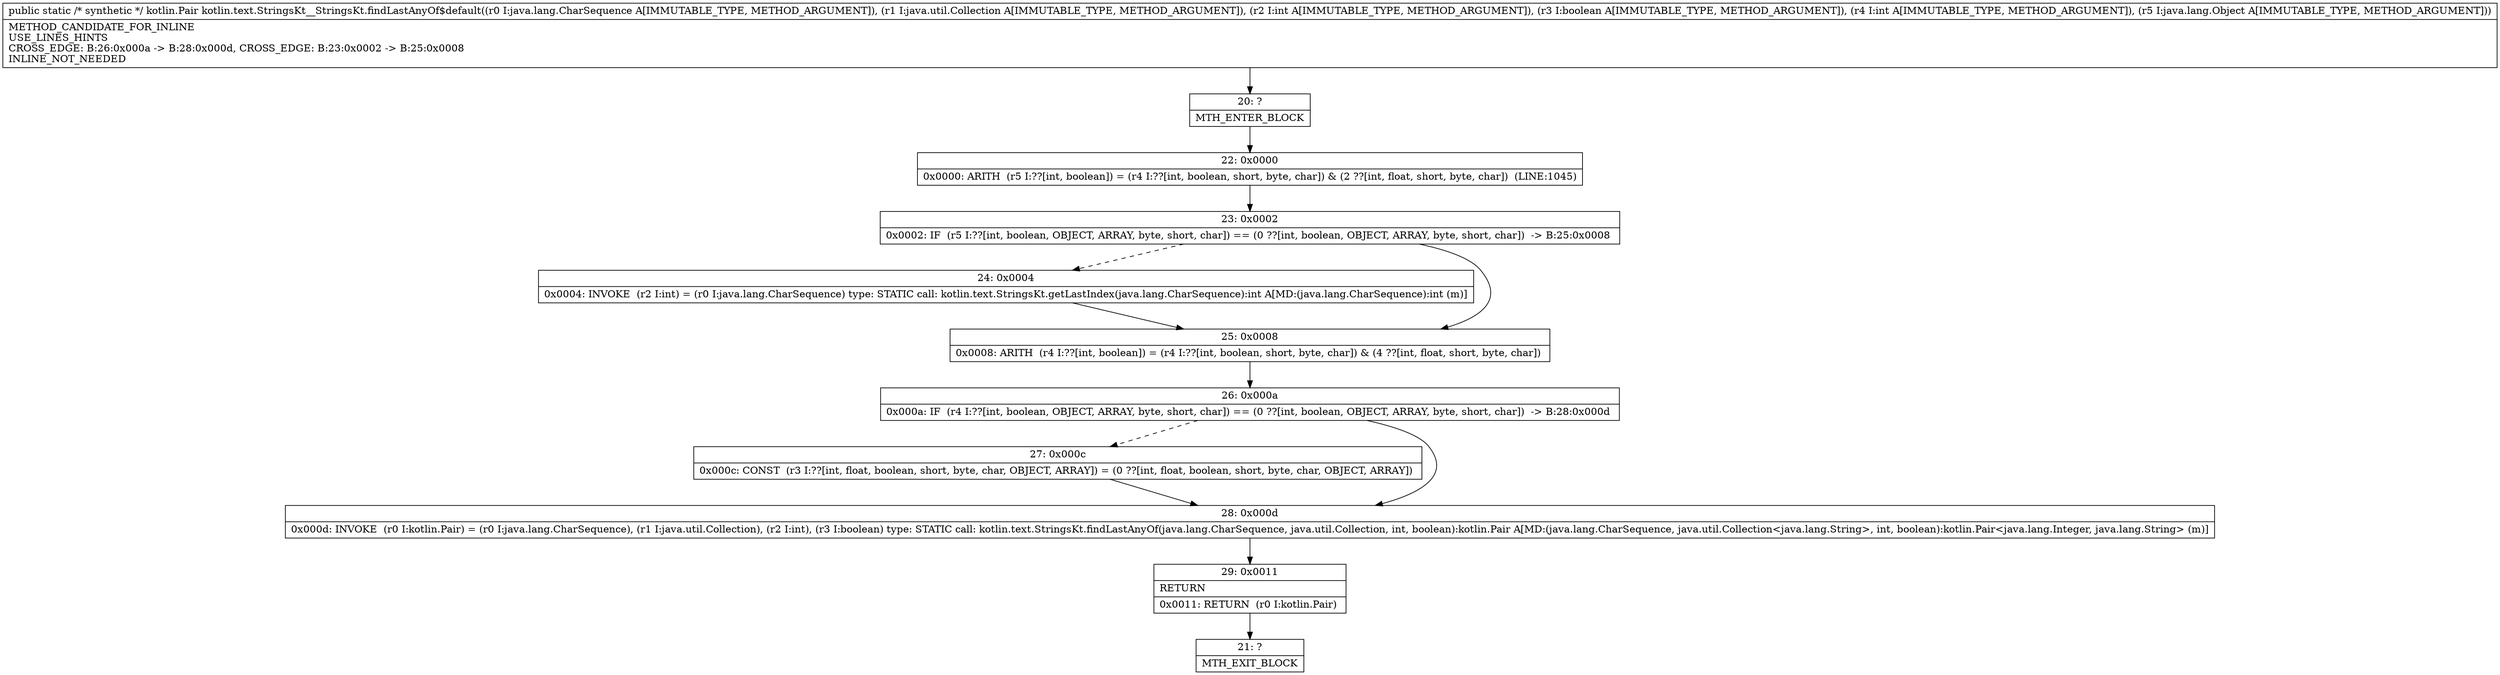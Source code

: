 digraph "CFG forkotlin.text.StringsKt__StringsKt.findLastAnyOf$default(Ljava\/lang\/CharSequence;Ljava\/util\/Collection;IZILjava\/lang\/Object;)Lkotlin\/Pair;" {
Node_20 [shape=record,label="{20\:\ ?|MTH_ENTER_BLOCK\l}"];
Node_22 [shape=record,label="{22\:\ 0x0000|0x0000: ARITH  (r5 I:??[int, boolean]) = (r4 I:??[int, boolean, short, byte, char]) & (2 ??[int, float, short, byte, char])  (LINE:1045)\l}"];
Node_23 [shape=record,label="{23\:\ 0x0002|0x0002: IF  (r5 I:??[int, boolean, OBJECT, ARRAY, byte, short, char]) == (0 ??[int, boolean, OBJECT, ARRAY, byte, short, char])  \-\> B:25:0x0008 \l}"];
Node_24 [shape=record,label="{24\:\ 0x0004|0x0004: INVOKE  (r2 I:int) = (r0 I:java.lang.CharSequence) type: STATIC call: kotlin.text.StringsKt.getLastIndex(java.lang.CharSequence):int A[MD:(java.lang.CharSequence):int (m)]\l}"];
Node_25 [shape=record,label="{25\:\ 0x0008|0x0008: ARITH  (r4 I:??[int, boolean]) = (r4 I:??[int, boolean, short, byte, char]) & (4 ??[int, float, short, byte, char]) \l}"];
Node_26 [shape=record,label="{26\:\ 0x000a|0x000a: IF  (r4 I:??[int, boolean, OBJECT, ARRAY, byte, short, char]) == (0 ??[int, boolean, OBJECT, ARRAY, byte, short, char])  \-\> B:28:0x000d \l}"];
Node_27 [shape=record,label="{27\:\ 0x000c|0x000c: CONST  (r3 I:??[int, float, boolean, short, byte, char, OBJECT, ARRAY]) = (0 ??[int, float, boolean, short, byte, char, OBJECT, ARRAY]) \l}"];
Node_28 [shape=record,label="{28\:\ 0x000d|0x000d: INVOKE  (r0 I:kotlin.Pair) = (r0 I:java.lang.CharSequence), (r1 I:java.util.Collection), (r2 I:int), (r3 I:boolean) type: STATIC call: kotlin.text.StringsKt.findLastAnyOf(java.lang.CharSequence, java.util.Collection, int, boolean):kotlin.Pair A[MD:(java.lang.CharSequence, java.util.Collection\<java.lang.String\>, int, boolean):kotlin.Pair\<java.lang.Integer, java.lang.String\> (m)]\l}"];
Node_29 [shape=record,label="{29\:\ 0x0011|RETURN\l|0x0011: RETURN  (r0 I:kotlin.Pair) \l}"];
Node_21 [shape=record,label="{21\:\ ?|MTH_EXIT_BLOCK\l}"];
MethodNode[shape=record,label="{public static \/* synthetic *\/ kotlin.Pair kotlin.text.StringsKt__StringsKt.findLastAnyOf$default((r0 I:java.lang.CharSequence A[IMMUTABLE_TYPE, METHOD_ARGUMENT]), (r1 I:java.util.Collection A[IMMUTABLE_TYPE, METHOD_ARGUMENT]), (r2 I:int A[IMMUTABLE_TYPE, METHOD_ARGUMENT]), (r3 I:boolean A[IMMUTABLE_TYPE, METHOD_ARGUMENT]), (r4 I:int A[IMMUTABLE_TYPE, METHOD_ARGUMENT]), (r5 I:java.lang.Object A[IMMUTABLE_TYPE, METHOD_ARGUMENT]))  | METHOD_CANDIDATE_FOR_INLINE\lUSE_LINES_HINTS\lCROSS_EDGE: B:26:0x000a \-\> B:28:0x000d, CROSS_EDGE: B:23:0x0002 \-\> B:25:0x0008\lINLINE_NOT_NEEDED\l}"];
MethodNode -> Node_20;Node_20 -> Node_22;
Node_22 -> Node_23;
Node_23 -> Node_24[style=dashed];
Node_23 -> Node_25;
Node_24 -> Node_25;
Node_25 -> Node_26;
Node_26 -> Node_27[style=dashed];
Node_26 -> Node_28;
Node_27 -> Node_28;
Node_28 -> Node_29;
Node_29 -> Node_21;
}

